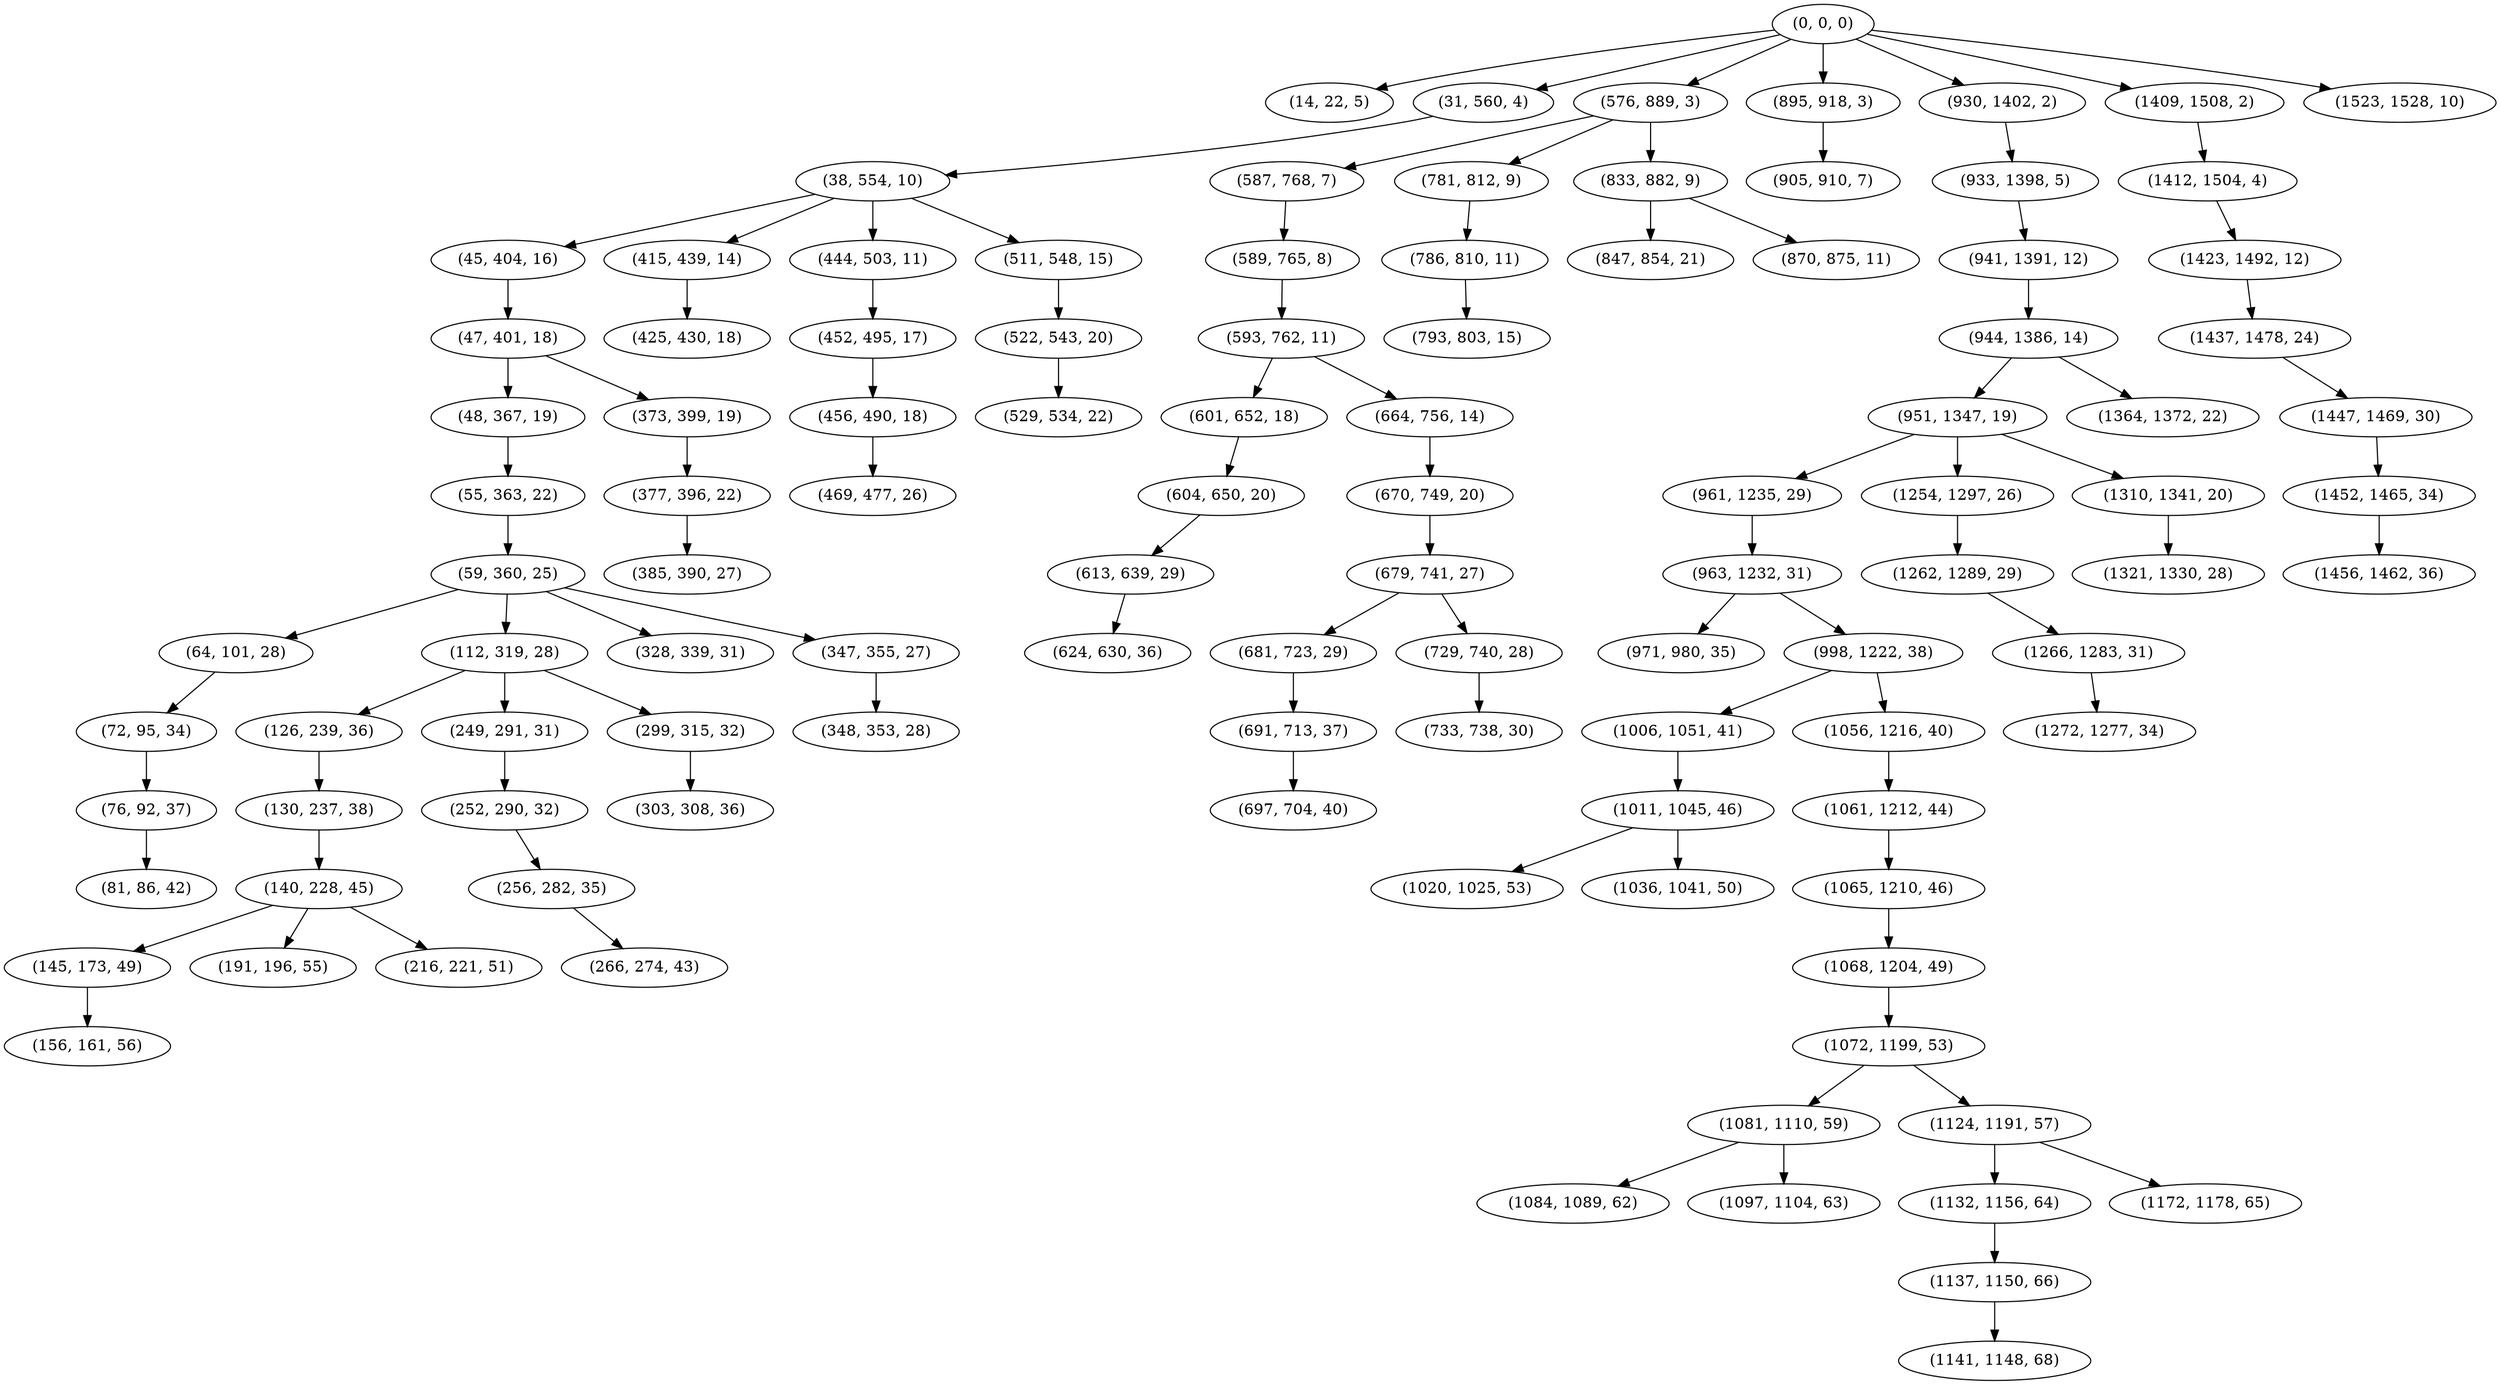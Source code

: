 digraph tree {
    "(0, 0, 0)";
    "(14, 22, 5)";
    "(31, 560, 4)";
    "(38, 554, 10)";
    "(45, 404, 16)";
    "(47, 401, 18)";
    "(48, 367, 19)";
    "(55, 363, 22)";
    "(59, 360, 25)";
    "(64, 101, 28)";
    "(72, 95, 34)";
    "(76, 92, 37)";
    "(81, 86, 42)";
    "(112, 319, 28)";
    "(126, 239, 36)";
    "(130, 237, 38)";
    "(140, 228, 45)";
    "(145, 173, 49)";
    "(156, 161, 56)";
    "(191, 196, 55)";
    "(216, 221, 51)";
    "(249, 291, 31)";
    "(252, 290, 32)";
    "(256, 282, 35)";
    "(266, 274, 43)";
    "(299, 315, 32)";
    "(303, 308, 36)";
    "(328, 339, 31)";
    "(347, 355, 27)";
    "(348, 353, 28)";
    "(373, 399, 19)";
    "(377, 396, 22)";
    "(385, 390, 27)";
    "(415, 439, 14)";
    "(425, 430, 18)";
    "(444, 503, 11)";
    "(452, 495, 17)";
    "(456, 490, 18)";
    "(469, 477, 26)";
    "(511, 548, 15)";
    "(522, 543, 20)";
    "(529, 534, 22)";
    "(576, 889, 3)";
    "(587, 768, 7)";
    "(589, 765, 8)";
    "(593, 762, 11)";
    "(601, 652, 18)";
    "(604, 650, 20)";
    "(613, 639, 29)";
    "(624, 630, 36)";
    "(664, 756, 14)";
    "(670, 749, 20)";
    "(679, 741, 27)";
    "(681, 723, 29)";
    "(691, 713, 37)";
    "(697, 704, 40)";
    "(729, 740, 28)";
    "(733, 738, 30)";
    "(781, 812, 9)";
    "(786, 810, 11)";
    "(793, 803, 15)";
    "(833, 882, 9)";
    "(847, 854, 21)";
    "(870, 875, 11)";
    "(895, 918, 3)";
    "(905, 910, 7)";
    "(930, 1402, 2)";
    "(933, 1398, 5)";
    "(941, 1391, 12)";
    "(944, 1386, 14)";
    "(951, 1347, 19)";
    "(961, 1235, 29)";
    "(963, 1232, 31)";
    "(971, 980, 35)";
    "(998, 1222, 38)";
    "(1006, 1051, 41)";
    "(1011, 1045, 46)";
    "(1020, 1025, 53)";
    "(1036, 1041, 50)";
    "(1056, 1216, 40)";
    "(1061, 1212, 44)";
    "(1065, 1210, 46)";
    "(1068, 1204, 49)";
    "(1072, 1199, 53)";
    "(1081, 1110, 59)";
    "(1084, 1089, 62)";
    "(1097, 1104, 63)";
    "(1124, 1191, 57)";
    "(1132, 1156, 64)";
    "(1137, 1150, 66)";
    "(1141, 1148, 68)";
    "(1172, 1178, 65)";
    "(1254, 1297, 26)";
    "(1262, 1289, 29)";
    "(1266, 1283, 31)";
    "(1272, 1277, 34)";
    "(1310, 1341, 20)";
    "(1321, 1330, 28)";
    "(1364, 1372, 22)";
    "(1409, 1508, 2)";
    "(1412, 1504, 4)";
    "(1423, 1492, 12)";
    "(1437, 1478, 24)";
    "(1447, 1469, 30)";
    "(1452, 1465, 34)";
    "(1456, 1462, 36)";
    "(1523, 1528, 10)";
    "(0, 0, 0)" -> "(14, 22, 5)";
    "(0, 0, 0)" -> "(31, 560, 4)";
    "(0, 0, 0)" -> "(576, 889, 3)";
    "(0, 0, 0)" -> "(895, 918, 3)";
    "(0, 0, 0)" -> "(930, 1402, 2)";
    "(0, 0, 0)" -> "(1409, 1508, 2)";
    "(0, 0, 0)" -> "(1523, 1528, 10)";
    "(31, 560, 4)" -> "(38, 554, 10)";
    "(38, 554, 10)" -> "(45, 404, 16)";
    "(38, 554, 10)" -> "(415, 439, 14)";
    "(38, 554, 10)" -> "(444, 503, 11)";
    "(38, 554, 10)" -> "(511, 548, 15)";
    "(45, 404, 16)" -> "(47, 401, 18)";
    "(47, 401, 18)" -> "(48, 367, 19)";
    "(47, 401, 18)" -> "(373, 399, 19)";
    "(48, 367, 19)" -> "(55, 363, 22)";
    "(55, 363, 22)" -> "(59, 360, 25)";
    "(59, 360, 25)" -> "(64, 101, 28)";
    "(59, 360, 25)" -> "(112, 319, 28)";
    "(59, 360, 25)" -> "(328, 339, 31)";
    "(59, 360, 25)" -> "(347, 355, 27)";
    "(64, 101, 28)" -> "(72, 95, 34)";
    "(72, 95, 34)" -> "(76, 92, 37)";
    "(76, 92, 37)" -> "(81, 86, 42)";
    "(112, 319, 28)" -> "(126, 239, 36)";
    "(112, 319, 28)" -> "(249, 291, 31)";
    "(112, 319, 28)" -> "(299, 315, 32)";
    "(126, 239, 36)" -> "(130, 237, 38)";
    "(130, 237, 38)" -> "(140, 228, 45)";
    "(140, 228, 45)" -> "(145, 173, 49)";
    "(140, 228, 45)" -> "(191, 196, 55)";
    "(140, 228, 45)" -> "(216, 221, 51)";
    "(145, 173, 49)" -> "(156, 161, 56)";
    "(249, 291, 31)" -> "(252, 290, 32)";
    "(252, 290, 32)" -> "(256, 282, 35)";
    "(256, 282, 35)" -> "(266, 274, 43)";
    "(299, 315, 32)" -> "(303, 308, 36)";
    "(347, 355, 27)" -> "(348, 353, 28)";
    "(373, 399, 19)" -> "(377, 396, 22)";
    "(377, 396, 22)" -> "(385, 390, 27)";
    "(415, 439, 14)" -> "(425, 430, 18)";
    "(444, 503, 11)" -> "(452, 495, 17)";
    "(452, 495, 17)" -> "(456, 490, 18)";
    "(456, 490, 18)" -> "(469, 477, 26)";
    "(511, 548, 15)" -> "(522, 543, 20)";
    "(522, 543, 20)" -> "(529, 534, 22)";
    "(576, 889, 3)" -> "(587, 768, 7)";
    "(576, 889, 3)" -> "(781, 812, 9)";
    "(576, 889, 3)" -> "(833, 882, 9)";
    "(587, 768, 7)" -> "(589, 765, 8)";
    "(589, 765, 8)" -> "(593, 762, 11)";
    "(593, 762, 11)" -> "(601, 652, 18)";
    "(593, 762, 11)" -> "(664, 756, 14)";
    "(601, 652, 18)" -> "(604, 650, 20)";
    "(604, 650, 20)" -> "(613, 639, 29)";
    "(613, 639, 29)" -> "(624, 630, 36)";
    "(664, 756, 14)" -> "(670, 749, 20)";
    "(670, 749, 20)" -> "(679, 741, 27)";
    "(679, 741, 27)" -> "(681, 723, 29)";
    "(679, 741, 27)" -> "(729, 740, 28)";
    "(681, 723, 29)" -> "(691, 713, 37)";
    "(691, 713, 37)" -> "(697, 704, 40)";
    "(729, 740, 28)" -> "(733, 738, 30)";
    "(781, 812, 9)" -> "(786, 810, 11)";
    "(786, 810, 11)" -> "(793, 803, 15)";
    "(833, 882, 9)" -> "(847, 854, 21)";
    "(833, 882, 9)" -> "(870, 875, 11)";
    "(895, 918, 3)" -> "(905, 910, 7)";
    "(930, 1402, 2)" -> "(933, 1398, 5)";
    "(933, 1398, 5)" -> "(941, 1391, 12)";
    "(941, 1391, 12)" -> "(944, 1386, 14)";
    "(944, 1386, 14)" -> "(951, 1347, 19)";
    "(944, 1386, 14)" -> "(1364, 1372, 22)";
    "(951, 1347, 19)" -> "(961, 1235, 29)";
    "(951, 1347, 19)" -> "(1254, 1297, 26)";
    "(951, 1347, 19)" -> "(1310, 1341, 20)";
    "(961, 1235, 29)" -> "(963, 1232, 31)";
    "(963, 1232, 31)" -> "(971, 980, 35)";
    "(963, 1232, 31)" -> "(998, 1222, 38)";
    "(998, 1222, 38)" -> "(1006, 1051, 41)";
    "(998, 1222, 38)" -> "(1056, 1216, 40)";
    "(1006, 1051, 41)" -> "(1011, 1045, 46)";
    "(1011, 1045, 46)" -> "(1020, 1025, 53)";
    "(1011, 1045, 46)" -> "(1036, 1041, 50)";
    "(1056, 1216, 40)" -> "(1061, 1212, 44)";
    "(1061, 1212, 44)" -> "(1065, 1210, 46)";
    "(1065, 1210, 46)" -> "(1068, 1204, 49)";
    "(1068, 1204, 49)" -> "(1072, 1199, 53)";
    "(1072, 1199, 53)" -> "(1081, 1110, 59)";
    "(1072, 1199, 53)" -> "(1124, 1191, 57)";
    "(1081, 1110, 59)" -> "(1084, 1089, 62)";
    "(1081, 1110, 59)" -> "(1097, 1104, 63)";
    "(1124, 1191, 57)" -> "(1132, 1156, 64)";
    "(1124, 1191, 57)" -> "(1172, 1178, 65)";
    "(1132, 1156, 64)" -> "(1137, 1150, 66)";
    "(1137, 1150, 66)" -> "(1141, 1148, 68)";
    "(1254, 1297, 26)" -> "(1262, 1289, 29)";
    "(1262, 1289, 29)" -> "(1266, 1283, 31)";
    "(1266, 1283, 31)" -> "(1272, 1277, 34)";
    "(1310, 1341, 20)" -> "(1321, 1330, 28)";
    "(1409, 1508, 2)" -> "(1412, 1504, 4)";
    "(1412, 1504, 4)" -> "(1423, 1492, 12)";
    "(1423, 1492, 12)" -> "(1437, 1478, 24)";
    "(1437, 1478, 24)" -> "(1447, 1469, 30)";
    "(1447, 1469, 30)" -> "(1452, 1465, 34)";
    "(1452, 1465, 34)" -> "(1456, 1462, 36)";
}
